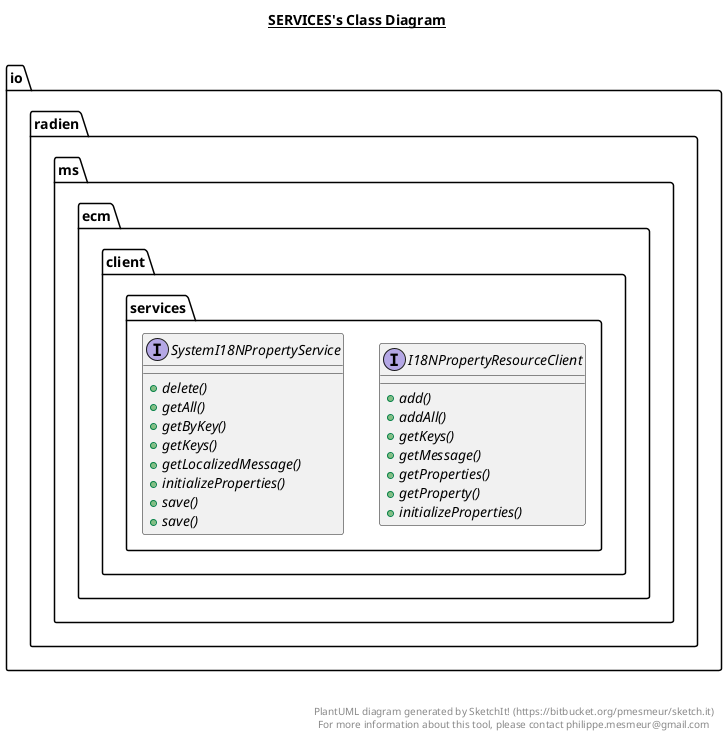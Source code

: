 @startuml

title __SERVICES's Class Diagram__\n

  namespace io.radien.ms.ecm.client.services {
    interface io.radien.ms.ecm.client.services.I18NPropertyResourceClient {
        {abstract} + add()
        {abstract} + addAll()
        {abstract} + getKeys()
        {abstract} + getMessage()
        {abstract} + getProperties()
        {abstract} + getProperty()
        {abstract} + initializeProperties()
    }
  }
  

  namespace io.radien.ms.ecm.client.services {
    interface io.radien.ms.ecm.client.services.SystemI18NPropertyService {
        {abstract} + delete()
        {abstract} + getAll()
        {abstract} + getByKey()
        {abstract} + getKeys()
        {abstract} + getLocalizedMessage()
        {abstract} + initializeProperties()
        {abstract} + save()
        {abstract} + save()
    }
  }
  



right footer


PlantUML diagram generated by SketchIt! (https://bitbucket.org/pmesmeur/sketch.it)
For more information about this tool, please contact philippe.mesmeur@gmail.com
endfooter

@enduml
